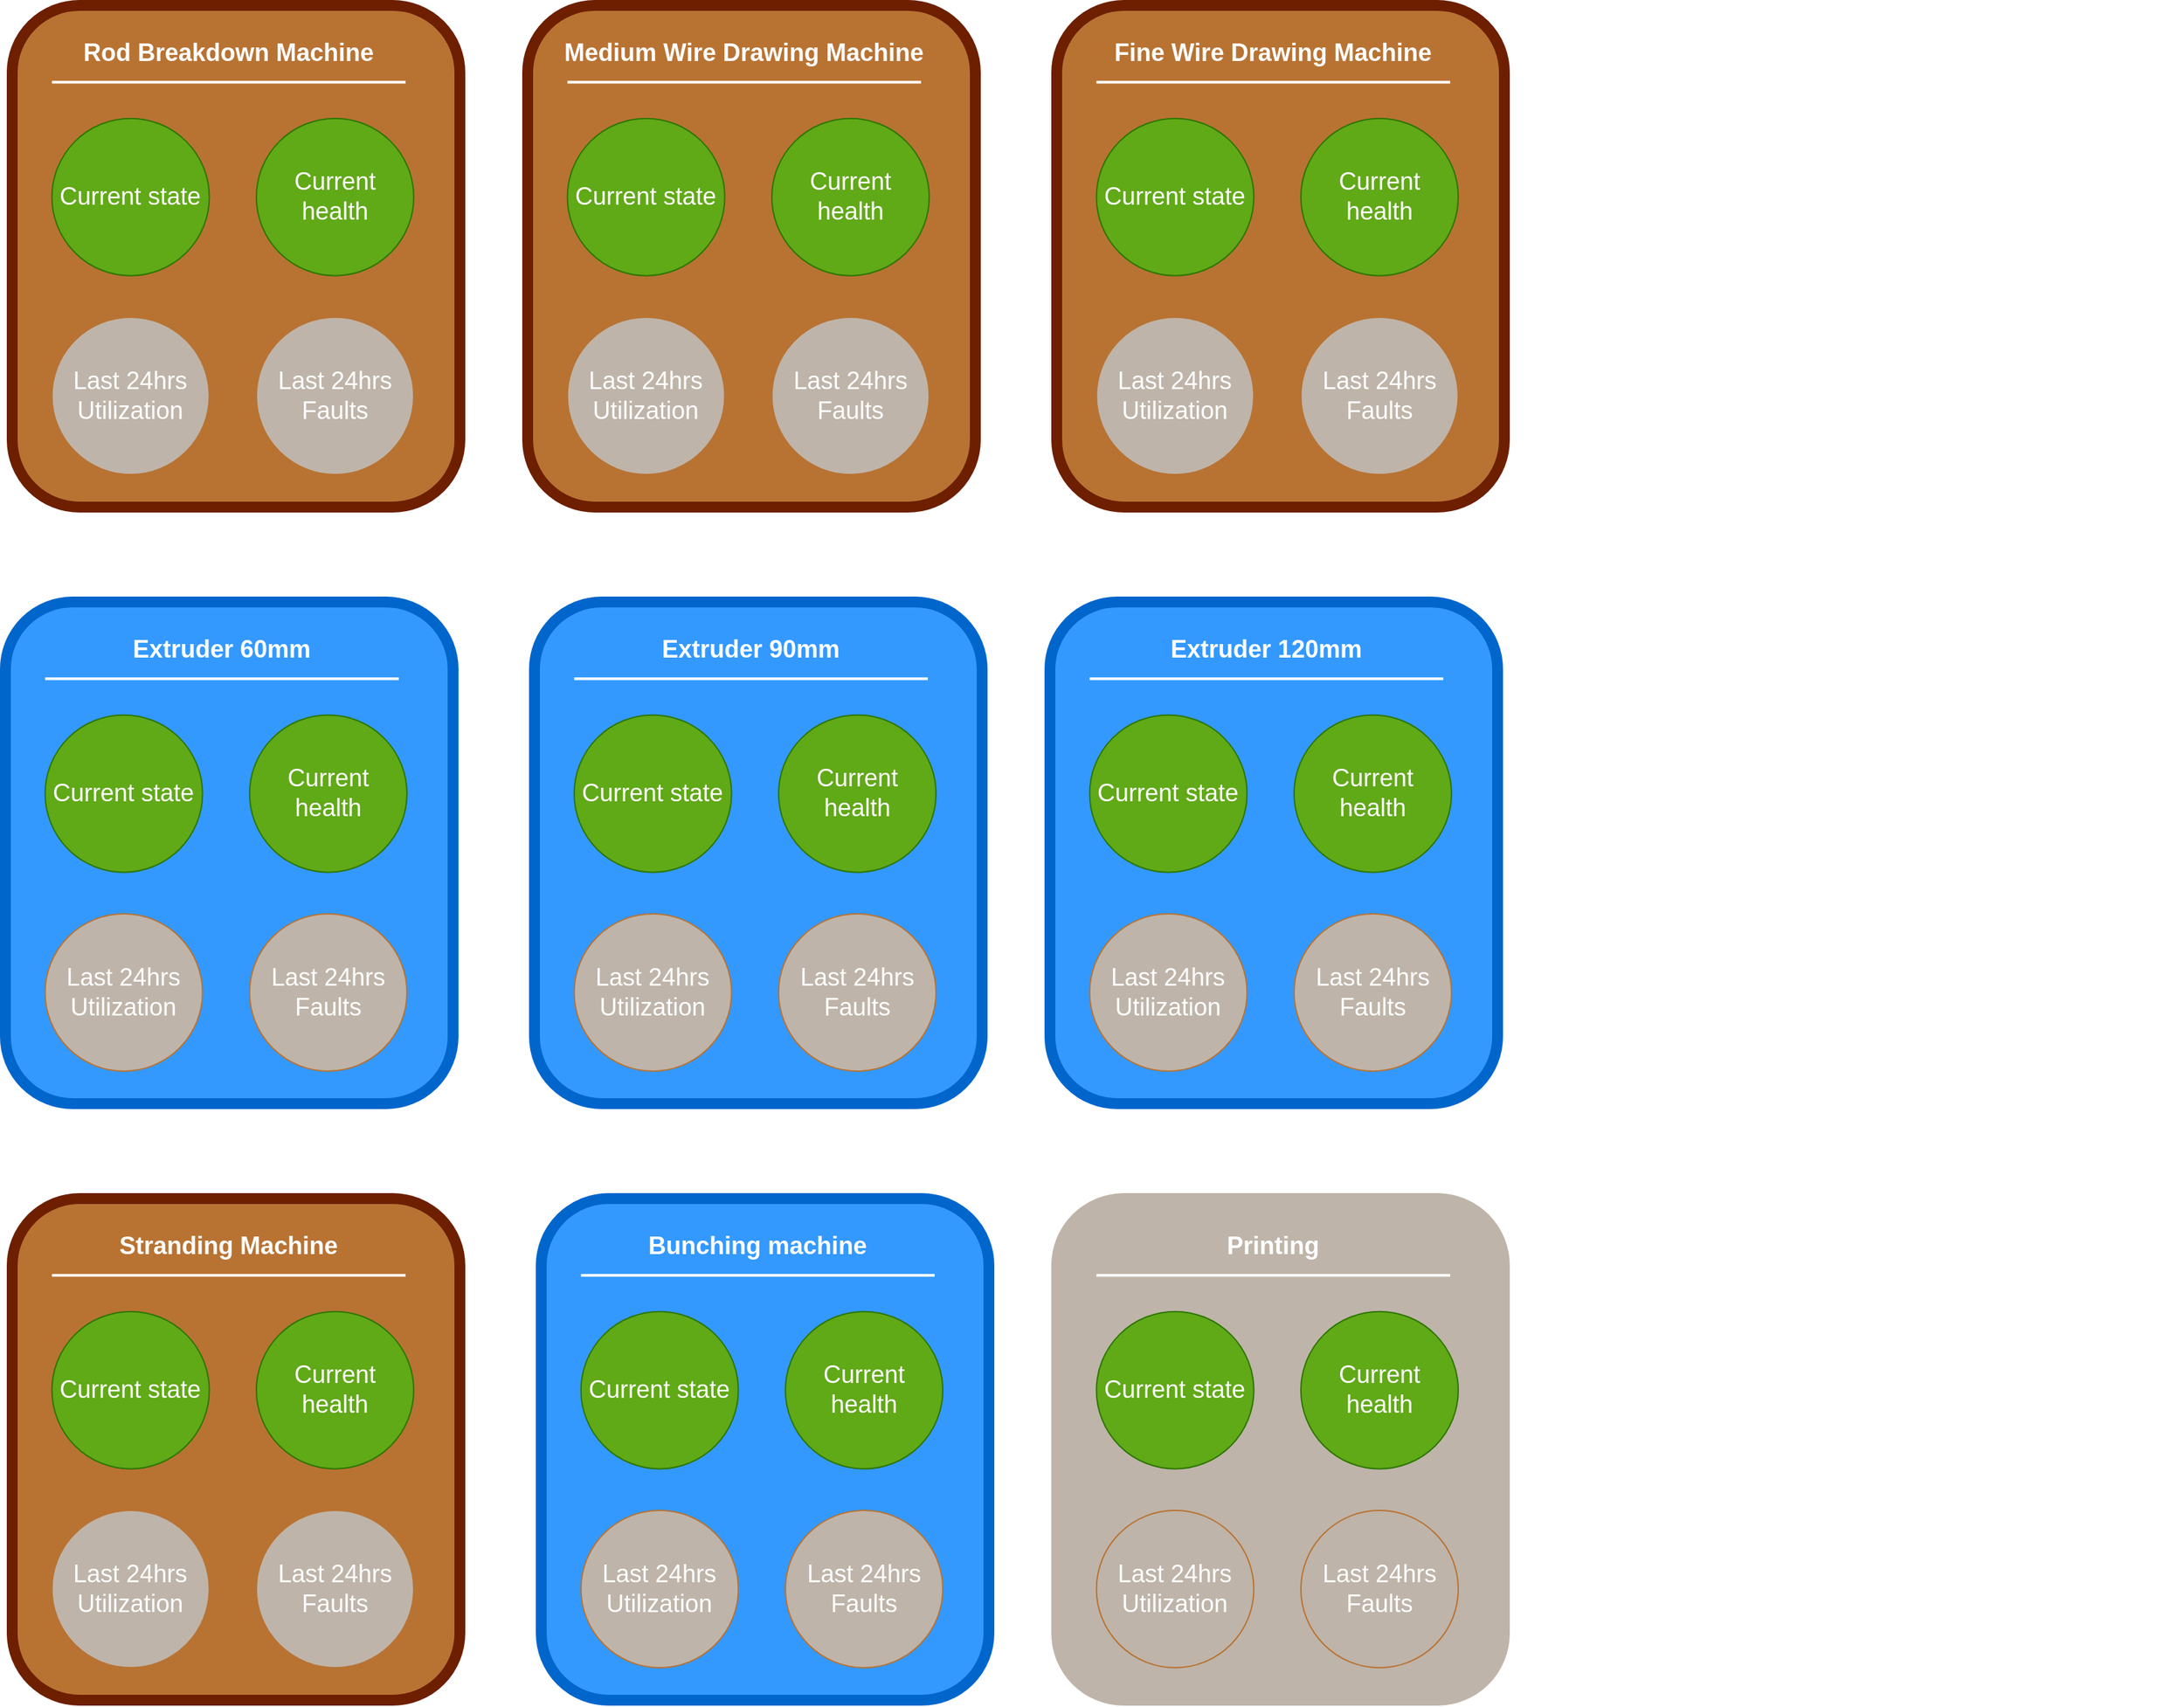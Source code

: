 <mxfile version="14.6.13" type="github"><diagram name="Page-1" id="12e1b939-464a-85fe-373e-61e167be1490"><mxGraphModel dx="1148" dy="686" grid="1" gridSize="10" guides="1" tooltips="1" connect="1" arrows="1" fold="1" page="1" pageScale="1.5" pageWidth="1169" pageHeight="826" background="#ffffff" math="0" shadow="0"><root><mxCell id="0"/><mxCell id="1" parent="0"/><mxCell id="pi_Q__DkJxcnywlurzx--106" value="" style="group" parent="1" vertex="1" connectable="0"><mxGeometry x="80" y="210" width="440" height="370" as="geometry"/></mxCell><mxCell id="RH4TlBDyAgxURFoGMqvd-2" value="" style="group" vertex="1" connectable="0" parent="pi_Q__DkJxcnywlurzx--106"><mxGeometry width="440" height="370" as="geometry"/></mxCell><mxCell id="RH4TlBDyAgxURFoGMqvd-5" value="" style="group" vertex="1" connectable="0" parent="RH4TlBDyAgxURFoGMqvd-2"><mxGeometry width="330" height="370" as="geometry"/></mxCell><mxCell id="60da8b9f42644d3a-2" value="" style="whiteSpace=wrap;html=1;rounded=1;shadow=0;strokeWidth=8;fontSize=20;align=center;strokeColor=#6D1F00;fontColor=#ffffff;fillColor=#B87333;" parent="RH4TlBDyAgxURFoGMqvd-5" vertex="1"><mxGeometry width="330" height="370" as="geometry"/></mxCell><mxCell id="60da8b9f42644d3a-3" value="&lt;font style=&quot;font-size: 18px&quot;&gt;Rod Breakdown Machine&lt;/font&gt;" style="text;html=1;strokeColor=none;fillColor=none;align=center;verticalAlign=middle;whiteSpace=wrap;rounded=0;shadow=0;fontSize=27;fontColor=#FFFFFF;fontStyle=1" parent="RH4TlBDyAgxURFoGMqvd-5" vertex="1"><mxGeometry x="22.14" y="10.41" width="275" height="42.59" as="geometry"/></mxCell><mxCell id="60da8b9f42644d3a-6" value="" style="line;strokeWidth=2;html=1;rounded=0;shadow=0;fontSize=27;align=center;fillColor=none;strokeColor=#FFFFFF;" parent="RH4TlBDyAgxURFoGMqvd-5" vertex="1"><mxGeometry x="29.29" y="30" width="260.71" height="53.33" as="geometry"/></mxCell><mxCell id="pi_Q__DkJxcnywlurzx--87" value="&lt;font style=&quot;font-size: 18px&quot; color=&quot;#ffffff&quot;&gt;Last 24hrs&lt;br&gt;Utilization&lt;br&gt;&lt;/font&gt;" style="ellipse;whiteSpace=wrap;html=1;aspect=fixed;fillColor=#BFB4A9;shadow=0;sketch=0;strokeColor=#B87333;" parent="RH4TlBDyAgxURFoGMqvd-5" vertex="1"><mxGeometry x="29.286" y="229.997" width="116" height="116" as="geometry"/></mxCell><mxCell id="RH4TlBDyAgxURFoGMqvd-1" value="&lt;font style=&quot;font-size: 18px&quot; color=&quot;#ffffff&quot;&gt;Current health&lt;/font&gt;" style="ellipse;whiteSpace=wrap;html=1;aspect=fixed;fillColor=#60a917;shadow=0;sketch=0;strokeColor=#2D7600;fontColor=#ffffff;" vertex="1" parent="RH4TlBDyAgxURFoGMqvd-5"><mxGeometry x="179.997" y="83.327" width="116" height="116" as="geometry"/></mxCell><mxCell id="RH4TlBDyAgxURFoGMqvd-3" value="&lt;font style=&quot;font-size: 18px&quot; color=&quot;#ffffff&quot;&gt;Last 24hrs Faults&lt;/font&gt;" style="ellipse;whiteSpace=wrap;html=1;aspect=fixed;fillColor=#BFB4A9;shadow=0;sketch=0;strokeColor=#B87333;" vertex="1" parent="RH4TlBDyAgxURFoGMqvd-5"><mxGeometry x="179.997" y="229.997" width="116" height="116" as="geometry"/></mxCell><mxCell id="RH4TlBDyAgxURFoGMqvd-4" value="&lt;font style=&quot;font-size: 18px&quot; color=&quot;#ffffff&quot;&gt;Current state&lt;/font&gt;" style="ellipse;whiteSpace=wrap;html=1;aspect=fixed;fillColor=#60a917;shadow=0;sketch=0;strokeColor=#2D7600;fontColor=#ffffff;" vertex="1" parent="RH4TlBDyAgxURFoGMqvd-5"><mxGeometry x="29.287" y="83.327" width="116" height="116" as="geometry"/></mxCell><mxCell id="RH4TlBDyAgxURFoGMqvd-6" value="" style="group" vertex="1" connectable="0" parent="1"><mxGeometry x="460" y="210" width="330" height="370" as="geometry"/></mxCell><mxCell id="RH4TlBDyAgxURFoGMqvd-7" value="" style="whiteSpace=wrap;html=1;rounded=1;shadow=0;strokeWidth=8;fontSize=20;align=center;strokeColor=#6D1F00;fontColor=#ffffff;fillColor=#B87333;" vertex="1" parent="RH4TlBDyAgxURFoGMqvd-6"><mxGeometry width="330" height="370" as="geometry"/></mxCell><mxCell id="RH4TlBDyAgxURFoGMqvd-8" value="&lt;font style=&quot;font-size: 18px&quot;&gt;Medium Wire Drawing Machine&lt;/font&gt;" style="text;html=1;strokeColor=none;fillColor=none;align=center;verticalAlign=middle;whiteSpace=wrap;rounded=0;shadow=0;fontSize=27;fontColor=#FFFFFF;fontStyle=1" vertex="1" parent="RH4TlBDyAgxURFoGMqvd-6"><mxGeometry x="22" y="10.41" width="275" height="42.59" as="geometry"/></mxCell><mxCell id="RH4TlBDyAgxURFoGMqvd-9" value="" style="line;strokeWidth=2;html=1;rounded=0;shadow=0;fontSize=27;align=center;fillColor=none;strokeColor=#FFFFFF;" vertex="1" parent="RH4TlBDyAgxURFoGMqvd-6"><mxGeometry x="29.29" y="30" width="260.71" height="53.33" as="geometry"/></mxCell><mxCell id="RH4TlBDyAgxURFoGMqvd-10" value="&lt;font style=&quot;font-size: 18px&quot; color=&quot;#ffffff&quot;&gt;Last 24hrs&lt;br&gt;Utilization&lt;br&gt;&lt;/font&gt;" style="ellipse;whiteSpace=wrap;html=1;aspect=fixed;fillColor=#BFB4A9;shadow=0;sketch=0;strokeColor=#B87333;" vertex="1" parent="RH4TlBDyAgxURFoGMqvd-6"><mxGeometry x="29.286" y="229.997" width="116" height="116" as="geometry"/></mxCell><mxCell id="RH4TlBDyAgxURFoGMqvd-11" value="&lt;font style=&quot;font-size: 18px&quot; color=&quot;#ffffff&quot;&gt;Current health&lt;/font&gt;" style="ellipse;whiteSpace=wrap;html=1;aspect=fixed;fillColor=#60a917;shadow=0;sketch=0;strokeColor=#2D7600;fontColor=#ffffff;" vertex="1" parent="RH4TlBDyAgxURFoGMqvd-6"><mxGeometry x="179.997" y="83.327" width="116" height="116" as="geometry"/></mxCell><mxCell id="RH4TlBDyAgxURFoGMqvd-12" value="&lt;font style=&quot;font-size: 18px&quot; color=&quot;#ffffff&quot;&gt;Last 24hrs Faults&lt;/font&gt;" style="ellipse;whiteSpace=wrap;html=1;aspect=fixed;fillColor=#BFB4A9;shadow=0;sketch=0;strokeColor=#B87333;" vertex="1" parent="RH4TlBDyAgxURFoGMqvd-6"><mxGeometry x="179.997" y="229.997" width="116" height="116" as="geometry"/></mxCell><mxCell id="RH4TlBDyAgxURFoGMqvd-13" value="&lt;font style=&quot;font-size: 18px&quot; color=&quot;#ffffff&quot;&gt;Current state&lt;/font&gt;" style="ellipse;whiteSpace=wrap;html=1;aspect=fixed;fillColor=#60a917;shadow=0;sketch=0;strokeColor=#2D7600;fontColor=#ffffff;" vertex="1" parent="RH4TlBDyAgxURFoGMqvd-6"><mxGeometry x="29.287" y="83.327" width="116" height="116" as="geometry"/></mxCell><mxCell id="RH4TlBDyAgxURFoGMqvd-14" value="" style="group" vertex="1" connectable="0" parent="1"><mxGeometry x="850" y="210" width="440" height="370" as="geometry"/></mxCell><mxCell id="RH4TlBDyAgxURFoGMqvd-15" value="" style="group" vertex="1" connectable="0" parent="RH4TlBDyAgxURFoGMqvd-14"><mxGeometry width="440" height="370" as="geometry"/></mxCell><mxCell id="RH4TlBDyAgxURFoGMqvd-16" value="" style="group" vertex="1" connectable="0" parent="RH4TlBDyAgxURFoGMqvd-15"><mxGeometry width="330" height="370" as="geometry"/></mxCell><mxCell id="RH4TlBDyAgxURFoGMqvd-17" value="" style="whiteSpace=wrap;html=1;rounded=1;shadow=0;strokeWidth=8;fontSize=20;align=center;strokeColor=#6D1F00;fontColor=#ffffff;fillColor=#B87333;" vertex="1" parent="RH4TlBDyAgxURFoGMqvd-16"><mxGeometry width="330" height="370" as="geometry"/></mxCell><mxCell id="RH4TlBDyAgxURFoGMqvd-18" value="&lt;font style=&quot;font-size: 18px&quot;&gt;Fine Wire Drawing Machine&lt;/font&gt;" style="text;html=1;strokeColor=none;fillColor=none;align=center;verticalAlign=middle;whiteSpace=wrap;rounded=0;shadow=0;fontSize=27;fontColor=#FFFFFF;fontStyle=1" vertex="1" parent="RH4TlBDyAgxURFoGMqvd-16"><mxGeometry x="22.14" y="10.41" width="275" height="42.59" as="geometry"/></mxCell><mxCell id="RH4TlBDyAgxURFoGMqvd-19" value="" style="line;strokeWidth=2;html=1;rounded=0;shadow=0;fontSize=27;align=center;fillColor=none;strokeColor=#FFFFFF;" vertex="1" parent="RH4TlBDyAgxURFoGMqvd-16"><mxGeometry x="29.29" y="30" width="260.71" height="53.33" as="geometry"/></mxCell><mxCell id="RH4TlBDyAgxURFoGMqvd-20" value="&lt;font style=&quot;font-size: 18px&quot; color=&quot;#ffffff&quot;&gt;Last 24hrs&lt;br&gt;Utilization&lt;br&gt;&lt;/font&gt;" style="ellipse;whiteSpace=wrap;html=1;aspect=fixed;fillColor=#BFB4A9;shadow=0;sketch=0;strokeColor=#B87333;" vertex="1" parent="RH4TlBDyAgxURFoGMqvd-16"><mxGeometry x="29.286" y="229.997" width="116" height="116" as="geometry"/></mxCell><mxCell id="RH4TlBDyAgxURFoGMqvd-21" value="&lt;font style=&quot;font-size: 18px&quot; color=&quot;#ffffff&quot;&gt;Current health&lt;/font&gt;" style="ellipse;whiteSpace=wrap;html=1;aspect=fixed;fillColor=#60a917;shadow=0;sketch=0;strokeColor=#2D7600;fontColor=#ffffff;" vertex="1" parent="RH4TlBDyAgxURFoGMqvd-16"><mxGeometry x="179.997" y="83.327" width="116" height="116" as="geometry"/></mxCell><mxCell id="RH4TlBDyAgxURFoGMqvd-22" value="&lt;font style=&quot;font-size: 18px&quot; color=&quot;#ffffff&quot;&gt;Last 24hrs Faults&lt;/font&gt;" style="ellipse;whiteSpace=wrap;html=1;aspect=fixed;fillColor=#BFB4A9;shadow=0;sketch=0;strokeColor=#B87333;" vertex="1" parent="RH4TlBDyAgxURFoGMqvd-16"><mxGeometry x="179.997" y="229.997" width="116" height="116" as="geometry"/></mxCell><mxCell id="RH4TlBDyAgxURFoGMqvd-23" value="&lt;font style=&quot;font-size: 18px&quot; color=&quot;#ffffff&quot;&gt;Current state&lt;/font&gt;" style="ellipse;whiteSpace=wrap;html=1;aspect=fixed;fillColor=#60a917;shadow=0;sketch=0;strokeColor=#2D7600;fontColor=#ffffff;" vertex="1" parent="RH4TlBDyAgxURFoGMqvd-16"><mxGeometry x="29.287" y="83.327" width="116" height="116" as="geometry"/></mxCell><mxCell id="RH4TlBDyAgxURFoGMqvd-24" value="" style="group" vertex="1" connectable="0" parent="1"><mxGeometry x="1240" y="210" width="440" height="370" as="geometry"/></mxCell><mxCell id="RH4TlBDyAgxURFoGMqvd-25" value="" style="group" vertex="1" connectable="0" parent="RH4TlBDyAgxURFoGMqvd-24"><mxGeometry width="440" height="370" as="geometry"/></mxCell><mxCell id="RH4TlBDyAgxURFoGMqvd-26" value="" style="group" vertex="1" connectable="0" parent="RH4TlBDyAgxURFoGMqvd-25"><mxGeometry x="-1160" y="880" width="330" height="370" as="geometry"/></mxCell><mxCell id="RH4TlBDyAgxURFoGMqvd-27" value="" style="whiteSpace=wrap;html=1;rounded=1;shadow=0;strokeWidth=8;fontSize=20;align=center;strokeColor=#6D1F00;fontColor=#ffffff;fillColor=#B87333;" vertex="1" parent="RH4TlBDyAgxURFoGMqvd-26"><mxGeometry width="330" height="370" as="geometry"/></mxCell><mxCell id="RH4TlBDyAgxURFoGMqvd-28" value="&lt;font style=&quot;font-size: 18px&quot;&gt;Stranding Machine&lt;/font&gt;" style="text;html=1;strokeColor=none;fillColor=none;align=center;verticalAlign=middle;whiteSpace=wrap;rounded=0;shadow=0;fontSize=27;fontColor=#FFFFFF;fontStyle=1" vertex="1" parent="RH4TlBDyAgxURFoGMqvd-26"><mxGeometry x="22.14" y="10.41" width="275" height="42.59" as="geometry"/></mxCell><mxCell id="RH4TlBDyAgxURFoGMqvd-29" value="" style="line;strokeWidth=2;html=1;rounded=0;shadow=0;fontSize=27;align=center;fillColor=none;strokeColor=#FFFFFF;" vertex="1" parent="RH4TlBDyAgxURFoGMqvd-26"><mxGeometry x="29.29" y="30" width="260.71" height="53.33" as="geometry"/></mxCell><mxCell id="RH4TlBDyAgxURFoGMqvd-30" value="&lt;font style=&quot;font-size: 18px&quot; color=&quot;#ffffff&quot;&gt;Last 24hrs&lt;br&gt;Utilization&lt;br&gt;&lt;/font&gt;" style="ellipse;whiteSpace=wrap;html=1;aspect=fixed;fillColor=#BFB4A9;shadow=0;sketch=0;strokeColor=#B87333;" vertex="1" parent="RH4TlBDyAgxURFoGMqvd-26"><mxGeometry x="29.286" y="229.997" width="116" height="116" as="geometry"/></mxCell><mxCell id="RH4TlBDyAgxURFoGMqvd-31" value="&lt;font style=&quot;font-size: 18px&quot; color=&quot;#ffffff&quot;&gt;Current health&lt;/font&gt;" style="ellipse;whiteSpace=wrap;html=1;aspect=fixed;fillColor=#60a917;shadow=0;sketch=0;strokeColor=#2D7600;fontColor=#ffffff;" vertex="1" parent="RH4TlBDyAgxURFoGMqvd-26"><mxGeometry x="179.997" y="83.327" width="116" height="116" as="geometry"/></mxCell><mxCell id="RH4TlBDyAgxURFoGMqvd-32" value="&lt;font style=&quot;font-size: 18px&quot; color=&quot;#ffffff&quot;&gt;Last 24hrs Faults&lt;/font&gt;" style="ellipse;whiteSpace=wrap;html=1;aspect=fixed;fillColor=#BFB4A9;shadow=0;sketch=0;strokeColor=#B87333;" vertex="1" parent="RH4TlBDyAgxURFoGMqvd-26"><mxGeometry x="179.997" y="229.997" width="116" height="116" as="geometry"/></mxCell><mxCell id="RH4TlBDyAgxURFoGMqvd-33" value="&lt;font style=&quot;font-size: 18px&quot; color=&quot;#ffffff&quot;&gt;Current state&lt;/font&gt;" style="ellipse;whiteSpace=wrap;html=1;aspect=fixed;fillColor=#60a917;shadow=0;sketch=0;strokeColor=#2D7600;fontColor=#ffffff;" vertex="1" parent="RH4TlBDyAgxURFoGMqvd-26"><mxGeometry x="29.287" y="83.327" width="116" height="116" as="geometry"/></mxCell><mxCell id="RH4TlBDyAgxURFoGMqvd-34" value="" style="group" vertex="1" connectable="0" parent="1"><mxGeometry x="75" y="650" width="440" height="370" as="geometry"/></mxCell><mxCell id="RH4TlBDyAgxURFoGMqvd-35" value="" style="group" vertex="1" connectable="0" parent="RH4TlBDyAgxURFoGMqvd-34"><mxGeometry width="440" height="370" as="geometry"/></mxCell><mxCell id="RH4TlBDyAgxURFoGMqvd-36" value="" style="group" vertex="1" connectable="0" parent="RH4TlBDyAgxURFoGMqvd-35"><mxGeometry width="330" height="370" as="geometry"/></mxCell><mxCell id="RH4TlBDyAgxURFoGMqvd-37" value="" style="whiteSpace=wrap;html=1;rounded=1;shadow=0;strokeWidth=8;fontSize=20;align=center;fontColor=#ffffff;fillColor=#3399FF;strokeColor=#0066CC;" vertex="1" parent="RH4TlBDyAgxURFoGMqvd-36"><mxGeometry width="330" height="370" as="geometry"/></mxCell><mxCell id="RH4TlBDyAgxURFoGMqvd-38" value="&lt;font style=&quot;font-size: 18px&quot;&gt;Extruder 60mm&lt;/font&gt;" style="text;html=1;strokeColor=none;fillColor=none;align=center;verticalAlign=middle;whiteSpace=wrap;rounded=0;shadow=0;fontSize=27;fontColor=#FFFFFF;fontStyle=1" vertex="1" parent="RH4TlBDyAgxURFoGMqvd-36"><mxGeometry x="22.14" y="10.41" width="275" height="42.59" as="geometry"/></mxCell><mxCell id="RH4TlBDyAgxURFoGMqvd-39" value="" style="line;strokeWidth=2;html=1;rounded=0;shadow=0;fontSize=27;align=center;fillColor=none;strokeColor=#FFFFFF;" vertex="1" parent="RH4TlBDyAgxURFoGMqvd-36"><mxGeometry x="29.29" y="30" width="260.71" height="53.33" as="geometry"/></mxCell><mxCell id="RH4TlBDyAgxURFoGMqvd-40" value="&lt;font style=&quot;font-size: 18px&quot; color=&quot;#ffffff&quot;&gt;Last 24hrs&lt;br&gt;Utilization&lt;br&gt;&lt;/font&gt;" style="ellipse;whiteSpace=wrap;html=1;aspect=fixed;fillColor=#BFB4A9;shadow=0;sketch=0;strokeColor=#B87333;" vertex="1" parent="RH4TlBDyAgxURFoGMqvd-36"><mxGeometry x="29.286" y="229.997" width="116" height="116" as="geometry"/></mxCell><mxCell id="RH4TlBDyAgxURFoGMqvd-41" value="&lt;font style=&quot;font-size: 18px&quot; color=&quot;#ffffff&quot;&gt;Current health&lt;/font&gt;" style="ellipse;whiteSpace=wrap;html=1;aspect=fixed;fillColor=#60a917;shadow=0;sketch=0;strokeColor=#2D7600;fontColor=#ffffff;" vertex="1" parent="RH4TlBDyAgxURFoGMqvd-36"><mxGeometry x="179.997" y="83.327" width="116" height="116" as="geometry"/></mxCell><mxCell id="RH4TlBDyAgxURFoGMqvd-42" value="&lt;font style=&quot;font-size: 18px&quot; color=&quot;#ffffff&quot;&gt;Last 24hrs Faults&lt;/font&gt;" style="ellipse;whiteSpace=wrap;html=1;aspect=fixed;fillColor=#BFB4A9;shadow=0;sketch=0;strokeColor=#B87333;" vertex="1" parent="RH4TlBDyAgxURFoGMqvd-36"><mxGeometry x="179.997" y="229.997" width="116" height="116" as="geometry"/></mxCell><mxCell id="RH4TlBDyAgxURFoGMqvd-43" value="&lt;font style=&quot;font-size: 18px&quot; color=&quot;#ffffff&quot;&gt;Current state&lt;/font&gt;" style="ellipse;whiteSpace=wrap;html=1;aspect=fixed;fillColor=#60a917;shadow=0;sketch=0;strokeColor=#2D7600;fontColor=#ffffff;" vertex="1" parent="RH4TlBDyAgxURFoGMqvd-36"><mxGeometry x="29.287" y="83.327" width="116" height="116" as="geometry"/></mxCell><mxCell id="RH4TlBDyAgxURFoGMqvd-54" value="" style="group" vertex="1" connectable="0" parent="1"><mxGeometry x="1040" y="650" width="440" height="370" as="geometry"/></mxCell><mxCell id="RH4TlBDyAgxURFoGMqvd-55" value="" style="group" vertex="1" connectable="0" parent="RH4TlBDyAgxURFoGMqvd-54"><mxGeometry width="440" height="370" as="geometry"/></mxCell><mxCell id="RH4TlBDyAgxURFoGMqvd-56" value="" style="group" vertex="1" connectable="0" parent="RH4TlBDyAgxURFoGMqvd-55"><mxGeometry x="-195" width="330" height="370" as="geometry"/></mxCell><mxCell id="RH4TlBDyAgxURFoGMqvd-57" value="" style="whiteSpace=wrap;html=1;rounded=1;shadow=0;strokeWidth=8;fontSize=20;align=center;fontColor=#ffffff;fillColor=#3399FF;strokeColor=#0066CC;" vertex="1" parent="RH4TlBDyAgxURFoGMqvd-56"><mxGeometry width="330" height="370" as="geometry"/></mxCell><mxCell id="RH4TlBDyAgxURFoGMqvd-58" value="&lt;font style=&quot;font-size: 18px&quot;&gt;Extruder 120mm&lt;/font&gt;" style="text;html=1;strokeColor=none;fillColor=none;align=center;verticalAlign=middle;whiteSpace=wrap;rounded=0;shadow=0;fontSize=27;fontColor=#FFFFFF;fontStyle=1" vertex="1" parent="RH4TlBDyAgxURFoGMqvd-56"><mxGeometry x="22.14" y="10.41" width="275" height="42.59" as="geometry"/></mxCell><mxCell id="RH4TlBDyAgxURFoGMqvd-59" value="" style="line;strokeWidth=2;html=1;rounded=0;shadow=0;fontSize=27;align=center;fillColor=none;strokeColor=#FFFFFF;" vertex="1" parent="RH4TlBDyAgxURFoGMqvd-56"><mxGeometry x="29.29" y="30" width="260.71" height="53.33" as="geometry"/></mxCell><mxCell id="RH4TlBDyAgxURFoGMqvd-60" value="&lt;font style=&quot;font-size: 18px&quot; color=&quot;#ffffff&quot;&gt;Last 24hrs&lt;br&gt;Utilization&lt;br&gt;&lt;/font&gt;" style="ellipse;whiteSpace=wrap;html=1;aspect=fixed;fillColor=#BFB4A9;shadow=0;sketch=0;strokeColor=#B87333;" vertex="1" parent="RH4TlBDyAgxURFoGMqvd-56"><mxGeometry x="29.286" y="229.997" width="116" height="116" as="geometry"/></mxCell><mxCell id="RH4TlBDyAgxURFoGMqvd-61" value="&lt;font style=&quot;font-size: 18px&quot; color=&quot;#ffffff&quot;&gt;Current health&lt;/font&gt;" style="ellipse;whiteSpace=wrap;html=1;aspect=fixed;fillColor=#60a917;shadow=0;sketch=0;strokeColor=#2D7600;fontColor=#ffffff;" vertex="1" parent="RH4TlBDyAgxURFoGMqvd-56"><mxGeometry x="179.997" y="83.327" width="116" height="116" as="geometry"/></mxCell><mxCell id="RH4TlBDyAgxURFoGMqvd-62" value="&lt;font style=&quot;font-size: 18px&quot; color=&quot;#ffffff&quot;&gt;Last 24hrs Faults&lt;/font&gt;" style="ellipse;whiteSpace=wrap;html=1;aspect=fixed;fillColor=#BFB4A9;shadow=0;sketch=0;strokeColor=#B87333;" vertex="1" parent="RH4TlBDyAgxURFoGMqvd-56"><mxGeometry x="179.997" y="229.997" width="116" height="116" as="geometry"/></mxCell><mxCell id="RH4TlBDyAgxURFoGMqvd-63" value="&lt;font style=&quot;font-size: 18px&quot; color=&quot;#ffffff&quot;&gt;Current state&lt;/font&gt;" style="ellipse;whiteSpace=wrap;html=1;aspect=fixed;fillColor=#60a917;shadow=0;sketch=0;strokeColor=#2D7600;fontColor=#ffffff;" vertex="1" parent="RH4TlBDyAgxURFoGMqvd-56"><mxGeometry x="29.287" y="83.327" width="116" height="116" as="geometry"/></mxCell><mxCell id="RH4TlBDyAgxURFoGMqvd-46" value="" style="group" vertex="1" connectable="0" parent="1"><mxGeometry x="465" y="650" width="330" height="370" as="geometry"/></mxCell><mxCell id="RH4TlBDyAgxURFoGMqvd-47" value="" style="whiteSpace=wrap;html=1;rounded=1;shadow=0;strokeWidth=8;fontSize=20;align=center;fontColor=#ffffff;fillColor=#3399FF;strokeColor=#0066CC;" vertex="1" parent="RH4TlBDyAgxURFoGMqvd-46"><mxGeometry width="330" height="370" as="geometry"/></mxCell><mxCell id="RH4TlBDyAgxURFoGMqvd-48" value="&lt;font style=&quot;font-size: 18px&quot;&gt;Extruder 90mm&lt;/font&gt;" style="text;html=1;strokeColor=none;fillColor=none;align=center;verticalAlign=middle;whiteSpace=wrap;rounded=0;shadow=0;fontSize=27;fontColor=#FFFFFF;fontStyle=1" vertex="1" parent="RH4TlBDyAgxURFoGMqvd-46"><mxGeometry x="22.14" y="10.41" width="275" height="42.59" as="geometry"/></mxCell><mxCell id="RH4TlBDyAgxURFoGMqvd-49" value="" style="line;strokeWidth=2;html=1;rounded=0;shadow=0;fontSize=27;align=center;fillColor=none;strokeColor=#FFFFFF;" vertex="1" parent="RH4TlBDyAgxURFoGMqvd-46"><mxGeometry x="29.29" y="30" width="260.71" height="53.33" as="geometry"/></mxCell><mxCell id="RH4TlBDyAgxURFoGMqvd-50" value="&lt;font style=&quot;font-size: 18px&quot; color=&quot;#ffffff&quot;&gt;Last 24hrs&lt;br&gt;Utilization&lt;br&gt;&lt;/font&gt;" style="ellipse;whiteSpace=wrap;html=1;aspect=fixed;fillColor=#BFB4A9;shadow=0;sketch=0;strokeColor=#B87333;" vertex="1" parent="RH4TlBDyAgxURFoGMqvd-46"><mxGeometry x="29.286" y="229.997" width="116" height="116" as="geometry"/></mxCell><mxCell id="RH4TlBDyAgxURFoGMqvd-51" value="&lt;font style=&quot;font-size: 18px&quot; color=&quot;#ffffff&quot;&gt;Current health&lt;/font&gt;" style="ellipse;whiteSpace=wrap;html=1;aspect=fixed;fillColor=#60a917;shadow=0;sketch=0;strokeColor=#2D7600;fontColor=#ffffff;" vertex="1" parent="RH4TlBDyAgxURFoGMqvd-46"><mxGeometry x="179.997" y="83.327" width="116" height="116" as="geometry"/></mxCell><mxCell id="RH4TlBDyAgxURFoGMqvd-52" value="&lt;font style=&quot;font-size: 18px&quot; color=&quot;#ffffff&quot;&gt;Last 24hrs Faults&lt;/font&gt;" style="ellipse;whiteSpace=wrap;html=1;aspect=fixed;fillColor=#BFB4A9;shadow=0;sketch=0;strokeColor=#B87333;" vertex="1" parent="RH4TlBDyAgxURFoGMqvd-46"><mxGeometry x="179.997" y="229.997" width="116" height="116" as="geometry"/></mxCell><mxCell id="RH4TlBDyAgxURFoGMqvd-53" value="&lt;font style=&quot;font-size: 18px&quot; color=&quot;#ffffff&quot;&gt;Current state&lt;/font&gt;" style="ellipse;whiteSpace=wrap;html=1;aspect=fixed;fillColor=#60a917;shadow=0;sketch=0;strokeColor=#2D7600;fontColor=#ffffff;" vertex="1" parent="RH4TlBDyAgxURFoGMqvd-46"><mxGeometry x="29.287" y="83.327" width="116" height="116" as="geometry"/></mxCell><mxCell id="RH4TlBDyAgxURFoGMqvd-64" value="" style="group" vertex="1" connectable="0" parent="1"><mxGeometry x="470" y="1090" width="330" height="370" as="geometry"/></mxCell><mxCell id="RH4TlBDyAgxURFoGMqvd-65" value="" style="whiteSpace=wrap;html=1;rounded=1;shadow=0;strokeWidth=8;fontSize=20;align=center;fontColor=#ffffff;fillColor=#3399FF;strokeColor=#0066CC;" vertex="1" parent="RH4TlBDyAgxURFoGMqvd-64"><mxGeometry width="330" height="370" as="geometry"/></mxCell><mxCell id="RH4TlBDyAgxURFoGMqvd-66" value="&lt;font style=&quot;font-size: 18px&quot;&gt;Bunching machine&lt;/font&gt;" style="text;html=1;strokeColor=none;fillColor=none;align=center;verticalAlign=middle;whiteSpace=wrap;rounded=0;shadow=0;fontSize=27;fontColor=#FFFFFF;fontStyle=1" vertex="1" parent="RH4TlBDyAgxURFoGMqvd-64"><mxGeometry x="22.14" y="10.41" width="275" height="42.59" as="geometry"/></mxCell><mxCell id="RH4TlBDyAgxURFoGMqvd-67" value="" style="line;strokeWidth=2;html=1;rounded=0;shadow=0;fontSize=27;align=center;fillColor=none;strokeColor=#FFFFFF;" vertex="1" parent="RH4TlBDyAgxURFoGMqvd-64"><mxGeometry x="29.29" y="30" width="260.71" height="53.33" as="geometry"/></mxCell><mxCell id="RH4TlBDyAgxURFoGMqvd-68" value="&lt;font style=&quot;font-size: 18px&quot; color=&quot;#ffffff&quot;&gt;Last 24hrs&lt;br&gt;Utilization&lt;br&gt;&lt;/font&gt;" style="ellipse;whiteSpace=wrap;html=1;aspect=fixed;fillColor=#BFB4A9;shadow=0;sketch=0;strokeColor=#B87333;" vertex="1" parent="RH4TlBDyAgxURFoGMqvd-64"><mxGeometry x="29.286" y="229.997" width="116" height="116" as="geometry"/></mxCell><mxCell id="RH4TlBDyAgxURFoGMqvd-69" value="&lt;font style=&quot;font-size: 18px&quot; color=&quot;#ffffff&quot;&gt;Current health&lt;/font&gt;" style="ellipse;whiteSpace=wrap;html=1;aspect=fixed;fillColor=#60a917;shadow=0;sketch=0;strokeColor=#2D7600;fontColor=#ffffff;" vertex="1" parent="RH4TlBDyAgxURFoGMqvd-64"><mxGeometry x="179.997" y="83.327" width="116" height="116" as="geometry"/></mxCell><mxCell id="RH4TlBDyAgxURFoGMqvd-70" value="&lt;font style=&quot;font-size: 18px&quot; color=&quot;#ffffff&quot;&gt;Last 24hrs Faults&lt;/font&gt;" style="ellipse;whiteSpace=wrap;html=1;aspect=fixed;fillColor=#BFB4A9;shadow=0;sketch=0;strokeColor=#B87333;" vertex="1" parent="RH4TlBDyAgxURFoGMqvd-64"><mxGeometry x="179.997" y="229.997" width="116" height="116" as="geometry"/></mxCell><mxCell id="RH4TlBDyAgxURFoGMqvd-71" value="&lt;font style=&quot;font-size: 18px&quot; color=&quot;#ffffff&quot;&gt;Current state&lt;/font&gt;" style="ellipse;whiteSpace=wrap;html=1;aspect=fixed;fillColor=#60a917;shadow=0;sketch=0;strokeColor=#2D7600;fontColor=#ffffff;" vertex="1" parent="RH4TlBDyAgxURFoGMqvd-64"><mxGeometry x="29.287" y="83.327" width="116" height="116" as="geometry"/></mxCell><mxCell id="RH4TlBDyAgxURFoGMqvd-72" value="" style="group" vertex="1" connectable="0" parent="1"><mxGeometry x="850" y="1090" width="330" height="370" as="geometry"/></mxCell><mxCell id="RH4TlBDyAgxURFoGMqvd-73" value="" style="whiteSpace=wrap;html=1;rounded=1;shadow=0;strokeWidth=8;fontSize=20;align=center;fontColor=#ffffff;fillColor=#BFB4A9;strokeColor=#BFB4A9;" vertex="1" parent="RH4TlBDyAgxURFoGMqvd-72"><mxGeometry width="330" height="370" as="geometry"/></mxCell><mxCell id="RH4TlBDyAgxURFoGMqvd-74" value="&lt;font style=&quot;font-size: 18px&quot;&gt;Printing&lt;/font&gt;" style="text;html=1;strokeColor=none;fillColor=none;align=center;verticalAlign=middle;whiteSpace=wrap;rounded=0;shadow=0;fontSize=27;fontColor=#FFFFFF;fontStyle=1" vertex="1" parent="RH4TlBDyAgxURFoGMqvd-72"><mxGeometry x="22.14" y="10.41" width="275" height="42.59" as="geometry"/></mxCell><mxCell id="RH4TlBDyAgxURFoGMqvd-75" value="" style="line;strokeWidth=2;html=1;rounded=0;shadow=0;fontSize=27;align=center;fillColor=none;strokeColor=#FFFFFF;" vertex="1" parent="RH4TlBDyAgxURFoGMqvd-72"><mxGeometry x="29.29" y="30" width="260.71" height="53.33" as="geometry"/></mxCell><mxCell id="RH4TlBDyAgxURFoGMqvd-76" value="&lt;font style=&quot;font-size: 18px&quot; color=&quot;#ffffff&quot;&gt;Last 24hrs&lt;br&gt;Utilization&lt;br&gt;&lt;/font&gt;" style="ellipse;whiteSpace=wrap;html=1;aspect=fixed;fillColor=#BFB4A9;shadow=0;sketch=0;strokeColor=#B87333;" vertex="1" parent="RH4TlBDyAgxURFoGMqvd-72"><mxGeometry x="29.286" y="229.997" width="116" height="116" as="geometry"/></mxCell><mxCell id="RH4TlBDyAgxURFoGMqvd-77" value="&lt;font style=&quot;font-size: 18px&quot; color=&quot;#ffffff&quot;&gt;Current health&lt;/font&gt;" style="ellipse;whiteSpace=wrap;html=1;aspect=fixed;fillColor=#60a917;shadow=0;sketch=0;strokeColor=#2D7600;fontColor=#ffffff;" vertex="1" parent="RH4TlBDyAgxURFoGMqvd-72"><mxGeometry x="179.997" y="83.327" width="116" height="116" as="geometry"/></mxCell><mxCell id="RH4TlBDyAgxURFoGMqvd-78" value="&lt;font style=&quot;font-size: 18px&quot; color=&quot;#ffffff&quot;&gt;Last 24hrs Faults&lt;/font&gt;" style="ellipse;whiteSpace=wrap;html=1;aspect=fixed;fillColor=#BFB4A9;shadow=0;sketch=0;strokeColor=#B87333;" vertex="1" parent="RH4TlBDyAgxURFoGMqvd-72"><mxGeometry x="179.997" y="229.997" width="116" height="116" as="geometry"/></mxCell><mxCell id="RH4TlBDyAgxURFoGMqvd-79" value="&lt;font style=&quot;font-size: 18px&quot; color=&quot;#ffffff&quot;&gt;Current state&lt;/font&gt;" style="ellipse;whiteSpace=wrap;html=1;aspect=fixed;fillColor=#60a917;shadow=0;sketch=0;strokeColor=#2D7600;fontColor=#ffffff;" vertex="1" parent="RH4TlBDyAgxURFoGMqvd-72"><mxGeometry x="29.287" y="83.327" width="116" height="116" as="geometry"/></mxCell></root></mxGraphModel></diagram></mxfile>